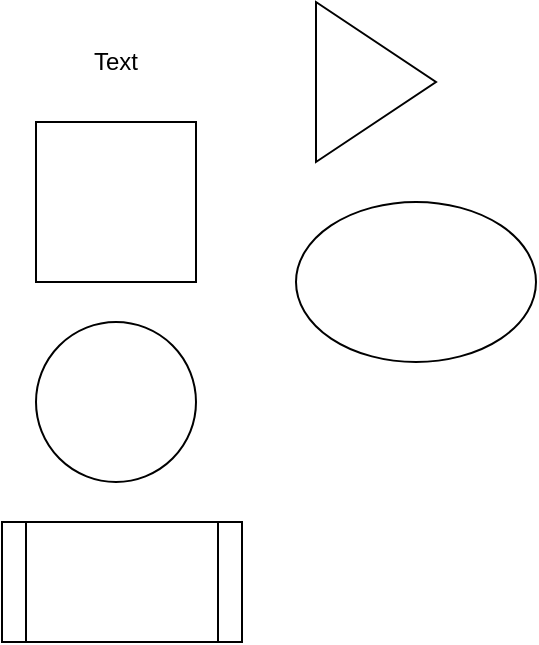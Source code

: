 <mxfile version="11.1.1" type="github"><diagram id="fNRsKhmcW5EWQ7HpzBoO" name="Ã§Â¬Â¬ 1 Ã©Â¡Âµ"><mxGraphModel dx="1102" dy="584" grid="1" gridSize="10" guides="1" tooltips="1" connect="1" arrows="1" fold="1" page="1" pageScale="1" pageWidth="827" pageHeight="1169" math="0" shadow="0"><root><mxCell id="0"/><mxCell id="1" parent="0"/><mxCell id="H3nPNsJ77oF3YW7kwevt-1" value="" style="whiteSpace=wrap;html=1;aspect=fixed;" parent="1" vertex="1"><mxGeometry x="310" y="240" width="80" height="80" as="geometry"/></mxCell><mxCell id="H3nPNsJ77oF3YW7kwevt-2" value="" style="ellipse;whiteSpace=wrap;html=1;aspect=fixed;" parent="1" vertex="1"><mxGeometry x="310" y="340" width="80" height="80" as="geometry"/></mxCell><mxCell id="Kt9ai5fUyEwUYODpJqO3-1" value="" style="ellipse;whiteSpace=wrap;html=1;" parent="1" vertex="1"><mxGeometry x="440" y="280" width="120" height="80" as="geometry"/></mxCell><mxCell id="5PEDUAPRweJPsoUKi59s-1" value="" style="triangle;whiteSpace=wrap;html=1;" parent="1" vertex="1"><mxGeometry x="450" y="180" width="60" height="80" as="geometry"/></mxCell><mxCell id="bCF3FP3MplOp8FqL2RLr-1" value="" style="shape=process;whiteSpace=wrap;html=1;backgroundOutline=1;" parent="1" vertex="1"><mxGeometry x="293" y="440" width="120" height="60" as="geometry"/></mxCell><mxCell id="DdpAW_lZREL2Gk2bNfDv-1" value="Text" style="text;html=1;strokeColor=none;fillColor=none;align=center;verticalAlign=middle;whiteSpace=wrap;rounded=0;" vertex="1" parent="1"><mxGeometry x="330" y="200" width="40" height="20" as="geometry"/></mxCell></root></mxGraphModel></diagram></mxfile>